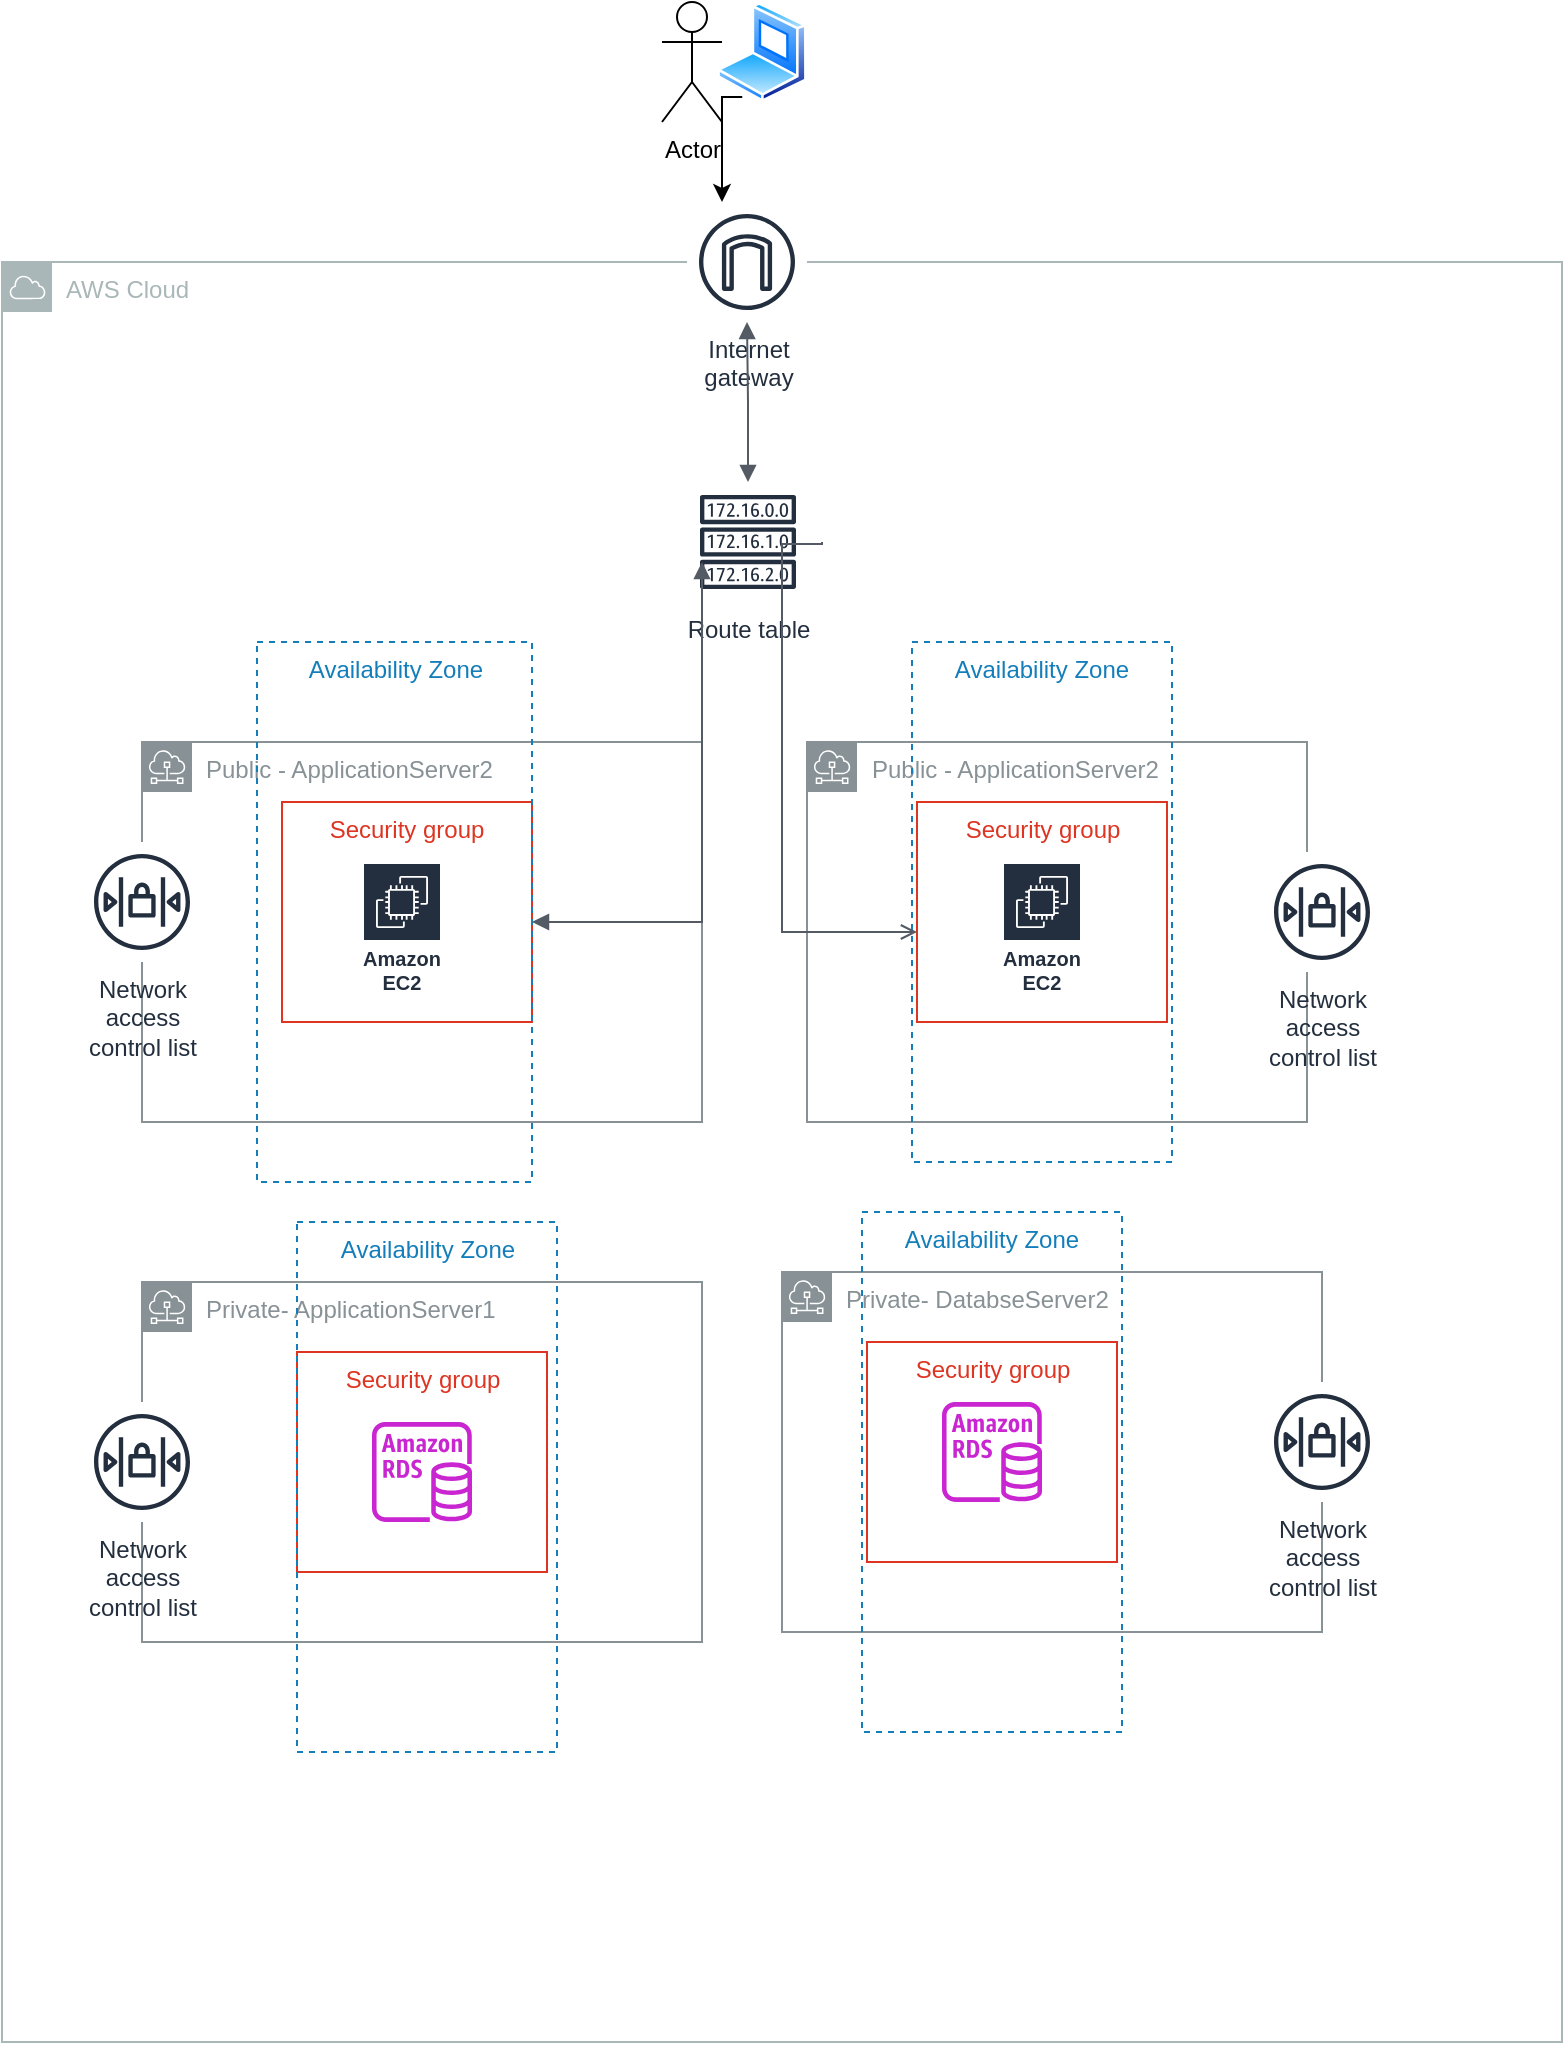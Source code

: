 <mxfile version="24.7.6">
  <diagram name="Page-1" id="0M0IsiOhNjohmRkA3XTA">
    <mxGraphModel dx="1647" dy="877" grid="1" gridSize="10" guides="1" tooltips="1" connect="1" arrows="1" fold="1" page="1" pageScale="1" pageWidth="850" pageHeight="1100" math="0" shadow="0">
      <root>
        <mxCell id="0" />
        <mxCell id="1" parent="0" />
        <mxCell id="BX7mlbRw4w8pPT2zZDJt-22" value="AWS Cloud" style="sketch=0;outlineConnect=0;gradientColor=none;html=1;whiteSpace=wrap;fontSize=12;fontStyle=0;shape=mxgraph.aws4.group;grIcon=mxgraph.aws4.group_aws_cloud;strokeColor=#AAB7B8;fillColor=none;verticalAlign=top;align=left;spacingLeft=30;fontColor=#AAB7B8;dashed=0;" parent="1" vertex="1">
          <mxGeometry x="40" y="130" width="780" height="890" as="geometry" />
        </mxCell>
        <mxCell id="BX7mlbRw4w8pPT2zZDJt-3" value="Public - ApplicationServer2" style="sketch=0;outlineConnect=0;gradientColor=none;html=1;whiteSpace=wrap;fontSize=12;fontStyle=0;shape=mxgraph.aws4.group;grIcon=mxgraph.aws4.group_subnet;strokeColor=#879196;fillColor=none;verticalAlign=top;align=left;spacingLeft=30;fontColor=#879196;dashed=0;" parent="1" vertex="1">
          <mxGeometry x="442.5" y="370" width="250" height="190" as="geometry" />
        </mxCell>
        <mxCell id="BX7mlbRw4w8pPT2zZDJt-4" value="Private- ApplicationServer1" style="sketch=0;outlineConnect=0;gradientColor=none;html=1;whiteSpace=wrap;fontSize=12;fontStyle=0;shape=mxgraph.aws4.group;grIcon=mxgraph.aws4.group_subnet;strokeColor=#879196;fillColor=none;verticalAlign=top;align=left;spacingLeft=30;fontColor=#879196;dashed=0;" parent="1" vertex="1">
          <mxGeometry x="110" y="640" width="280" height="180" as="geometry" />
        </mxCell>
        <mxCell id="BX7mlbRw4w8pPT2zZDJt-5" value="Private- DatabseServer2" style="sketch=0;outlineConnect=0;gradientColor=none;html=1;whiteSpace=wrap;fontSize=12;fontStyle=0;shape=mxgraph.aws4.group;grIcon=mxgraph.aws4.group_subnet;strokeColor=#879196;fillColor=none;verticalAlign=top;align=left;spacingLeft=30;fontColor=#879196;dashed=0;" parent="1" vertex="1">
          <mxGeometry x="430" y="635" width="270" height="180" as="geometry" />
        </mxCell>
        <mxCell id="BX7mlbRw4w8pPT2zZDJt-7" value="Amazon EC2" style="sketch=0;outlineConnect=0;fontColor=#232F3E;gradientColor=none;strokeColor=#ffffff;fillColor=#232F3E;dashed=0;verticalLabelPosition=middle;verticalAlign=bottom;align=center;html=1;whiteSpace=wrap;fontSize=10;fontStyle=1;spacing=3;shape=mxgraph.aws4.productIcon;prIcon=mxgraph.aws4.ec2;" parent="1" vertex="1">
          <mxGeometry x="540" y="430" width="40" height="70" as="geometry" />
        </mxCell>
        <mxCell id="BX7mlbRw4w8pPT2zZDJt-9" value="" style="sketch=0;outlineConnect=0;fontColor=#232F3E;gradientColor=none;fillColor=#C925D1;strokeColor=none;dashed=0;verticalLabelPosition=bottom;verticalAlign=top;align=center;html=1;fontSize=12;fontStyle=0;aspect=fixed;pointerEvents=1;shape=mxgraph.aws4.rds_instance;" parent="1" vertex="1">
          <mxGeometry x="225" y="710" width="50" height="50" as="geometry" />
        </mxCell>
        <mxCell id="BX7mlbRw4w8pPT2zZDJt-10" value="" style="sketch=0;outlineConnect=0;fontColor=#232F3E;gradientColor=none;fillColor=#C925D1;strokeColor=none;dashed=0;verticalLabelPosition=bottom;verticalAlign=top;align=center;html=1;fontSize=12;fontStyle=0;aspect=fixed;pointerEvents=1;shape=mxgraph.aws4.rds_instance;" parent="1" vertex="1">
          <mxGeometry x="510" y="700" width="50" height="50" as="geometry" />
        </mxCell>
        <mxCell id="BX7mlbRw4w8pPT2zZDJt-47" value="Actor" style="shape=umlActor;verticalLabelPosition=bottom;verticalAlign=top;html=1;outlineConnect=0;" parent="1" vertex="1">
          <mxGeometry x="370" width="30" height="60" as="geometry" />
        </mxCell>
        <mxCell id="BX7mlbRw4w8pPT2zZDJt-60" style="edgeStyle=orthogonalEdgeStyle;rounded=0;orthogonalLoop=1;jettySize=auto;html=1;exitX=0.25;exitY=1;exitDx=0;exitDy=0;" parent="1" source="BX7mlbRw4w8pPT2zZDJt-48" target="BX7mlbRw4w8pPT2zZDJt-55" edge="1">
          <mxGeometry relative="1" as="geometry">
            <mxPoint x="410" y="70" as="targetPoint" />
            <Array as="points">
              <mxPoint x="400" y="48" />
            </Array>
          </mxGeometry>
        </mxCell>
        <mxCell id="BX7mlbRw4w8pPT2zZDJt-48" value="" style="image;aspect=fixed;perimeter=ellipsePerimeter;html=1;align=center;shadow=0;dashed=0;spacingTop=3;image=img/lib/active_directory/laptop_client.svg;" parent="1" vertex="1">
          <mxGeometry x="397.5" width="45" height="50" as="geometry" />
        </mxCell>
        <mxCell id="BX7mlbRw4w8pPT2zZDJt-55" value="Internet&#xa;gateway" style="sketch=0;outlineConnect=0;fontColor=#232F3E;gradientColor=none;strokeColor=#232F3E;fillColor=#ffffff;dashed=0;verticalLabelPosition=bottom;verticalAlign=top;align=center;html=1;fontSize=12;fontStyle=0;aspect=fixed;shape=mxgraph.aws4.resourceIcon;resIcon=mxgraph.aws4.internet_gateway;" parent="1" vertex="1">
          <mxGeometry x="382.5" y="100" width="60" height="60" as="geometry" />
        </mxCell>
        <mxCell id="LzpftfMKJ6YS2ZLnZaJT-2" value="Public - ApplicationServer2" style="sketch=0;outlineConnect=0;gradientColor=none;html=1;whiteSpace=wrap;fontSize=12;fontStyle=0;shape=mxgraph.aws4.group;grIcon=mxgraph.aws4.group_subnet;strokeColor=#879196;fillColor=none;verticalAlign=top;align=left;spacingLeft=30;fontColor=#879196;dashed=0;" parent="1" vertex="1">
          <mxGeometry x="110" y="370" width="280" height="190" as="geometry" />
        </mxCell>
        <mxCell id="zm6lNL9CIixs5jg2WKDq-1" value="Amazon EC2" style="sketch=0;outlineConnect=0;fontColor=#232F3E;gradientColor=none;strokeColor=#ffffff;fillColor=#232F3E;dashed=0;verticalLabelPosition=middle;verticalAlign=bottom;align=center;html=1;whiteSpace=wrap;fontSize=10;fontStyle=1;spacing=3;shape=mxgraph.aws4.productIcon;prIcon=mxgraph.aws4.ec2;" parent="1" vertex="1">
          <mxGeometry x="220" y="430" width="40" height="70" as="geometry" />
        </mxCell>
        <mxCell id="zm6lNL9CIixs5jg2WKDq-2" value="Security group" style="fillColor=none;strokeColor=#DD3522;verticalAlign=top;fontStyle=0;fontColor=#DD3522;whiteSpace=wrap;html=1;" parent="1" vertex="1">
          <mxGeometry x="180" y="400" width="125" height="110" as="geometry" />
        </mxCell>
        <mxCell id="zm6lNL9CIixs5jg2WKDq-3" value="Security group" style="fillColor=none;strokeColor=#DD3522;verticalAlign=top;fontStyle=0;fontColor=#DD3522;whiteSpace=wrap;html=1;" parent="1" vertex="1">
          <mxGeometry x="497.5" y="400" width="125" height="110" as="geometry" />
        </mxCell>
        <mxCell id="zm6lNL9CIixs5jg2WKDq-4" value="Security group" style="fillColor=none;strokeColor=#DD3522;verticalAlign=top;fontStyle=0;fontColor=#DD3522;whiteSpace=wrap;html=1;" parent="1" vertex="1">
          <mxGeometry x="187.5" y="675" width="125" height="110" as="geometry" />
        </mxCell>
        <mxCell id="zm6lNL9CIixs5jg2WKDq-5" value="Security group" style="fillColor=none;strokeColor=#DD3522;verticalAlign=top;fontStyle=0;fontColor=#DD3522;whiteSpace=wrap;html=1;" parent="1" vertex="1">
          <mxGeometry x="472.5" y="670" width="125" height="110" as="geometry" />
        </mxCell>
        <mxCell id="zm6lNL9CIixs5jg2WKDq-6" value="Network&#xa;access&#xa;control list" style="sketch=0;outlineConnect=0;fontColor=#232F3E;gradientColor=none;strokeColor=#232F3E;fillColor=#ffffff;dashed=0;verticalLabelPosition=bottom;verticalAlign=top;align=center;html=1;fontSize=12;fontStyle=0;aspect=fixed;shape=mxgraph.aws4.resourceIcon;resIcon=mxgraph.aws4.network_access_control_list;" parent="1" vertex="1">
          <mxGeometry x="80" y="420" width="60" height="60" as="geometry" />
        </mxCell>
        <mxCell id="zm6lNL9CIixs5jg2WKDq-7" value="Network&#xa;access&#xa;control list" style="sketch=0;outlineConnect=0;fontColor=#232F3E;gradientColor=none;strokeColor=#232F3E;fillColor=#ffffff;dashed=0;verticalLabelPosition=bottom;verticalAlign=top;align=center;html=1;fontSize=12;fontStyle=0;aspect=fixed;shape=mxgraph.aws4.resourceIcon;resIcon=mxgraph.aws4.network_access_control_list;" parent="1" vertex="1">
          <mxGeometry x="670" y="425" width="60" height="60" as="geometry" />
        </mxCell>
        <mxCell id="zm6lNL9CIixs5jg2WKDq-8" value="Network&#xa;access&#xa;control list" style="sketch=0;outlineConnect=0;fontColor=#232F3E;gradientColor=none;strokeColor=#232F3E;fillColor=#ffffff;dashed=0;verticalLabelPosition=bottom;verticalAlign=top;align=center;html=1;fontSize=12;fontStyle=0;aspect=fixed;shape=mxgraph.aws4.resourceIcon;resIcon=mxgraph.aws4.network_access_control_list;" parent="1" vertex="1">
          <mxGeometry x="670" y="690" width="60" height="60" as="geometry" />
        </mxCell>
        <mxCell id="zm6lNL9CIixs5jg2WKDq-9" value="Network&#xa;access&#xa;control list" style="sketch=0;outlineConnect=0;fontColor=#232F3E;gradientColor=none;strokeColor=#232F3E;fillColor=#ffffff;dashed=0;verticalLabelPosition=bottom;verticalAlign=top;align=center;html=1;fontSize=12;fontStyle=0;aspect=fixed;shape=mxgraph.aws4.resourceIcon;resIcon=mxgraph.aws4.network_access_control_list;" parent="1" vertex="1">
          <mxGeometry x="80" y="700" width="60" height="60" as="geometry" />
        </mxCell>
        <mxCell id="zm6lNL9CIixs5jg2WKDq-10" value="Availability Zone" style="fillColor=none;strokeColor=#147EBA;dashed=1;verticalAlign=top;fontStyle=0;fontColor=#147EBA;whiteSpace=wrap;html=1;" parent="1" vertex="1">
          <mxGeometry x="167.5" y="320" width="137.5" height="270" as="geometry" />
        </mxCell>
        <mxCell id="zm6lNL9CIixs5jg2WKDq-11" value="Availability Zone" style="fillColor=none;strokeColor=#147EBA;dashed=1;verticalAlign=top;fontStyle=0;fontColor=#147EBA;whiteSpace=wrap;html=1;" parent="1" vertex="1">
          <mxGeometry x="495" y="320" width="130" height="260" as="geometry" />
        </mxCell>
        <mxCell id="zm6lNL9CIixs5jg2WKDq-12" value="Availability Zone" style="fillColor=none;strokeColor=#147EBA;dashed=1;verticalAlign=top;fontStyle=0;fontColor=#147EBA;whiteSpace=wrap;html=1;" parent="1" vertex="1">
          <mxGeometry x="470" y="605" width="130" height="260" as="geometry" />
        </mxCell>
        <mxCell id="zm6lNL9CIixs5jg2WKDq-14" value="Availability Zone" style="fillColor=none;strokeColor=#147EBA;dashed=1;verticalAlign=top;fontStyle=0;fontColor=#147EBA;whiteSpace=wrap;html=1;" parent="1" vertex="1">
          <mxGeometry x="187.5" y="610" width="130" height="265" as="geometry" />
        </mxCell>
        <mxCell id="8or0oFlPpaBkx01CUEu3-1" value="Route table" style="sketch=0;outlineConnect=0;fontColor=#232F3E;gradientColor=none;strokeColor=#232F3E;fillColor=#ffffff;dashed=0;verticalLabelPosition=bottom;verticalAlign=top;align=center;html=1;fontSize=12;fontStyle=0;aspect=fixed;shape=mxgraph.aws4.resourceIcon;resIcon=mxgraph.aws4.route_table;" vertex="1" parent="1">
          <mxGeometry x="383" y="240" width="60" height="60" as="geometry" />
        </mxCell>
        <mxCell id="8or0oFlPpaBkx01CUEu3-5" value="" style="edgeStyle=orthogonalEdgeStyle;html=1;endArrow=block;elbow=vertical;startArrow=block;startFill=1;endFill=1;strokeColor=#545B64;rounded=0;" edge="1" parent="1" source="8or0oFlPpaBkx01CUEu3-1" target="BX7mlbRw4w8pPT2zZDJt-55">
          <mxGeometry width="100" relative="1" as="geometry">
            <mxPoint x="360" y="220" as="sourcePoint" />
            <mxPoint x="460" y="220" as="targetPoint" />
          </mxGeometry>
        </mxCell>
        <mxCell id="8or0oFlPpaBkx01CUEu3-8" value="" style="edgeStyle=orthogonalEdgeStyle;html=1;endArrow=block;elbow=vertical;startArrow=block;startFill=1;endFill=1;strokeColor=#545B64;rounded=0;" edge="1" parent="1" source="zm6lNL9CIixs5jg2WKDq-10">
          <mxGeometry width="100" relative="1" as="geometry">
            <mxPoint x="290" y="280" as="sourcePoint" />
            <mxPoint x="390" y="280" as="targetPoint" />
            <Array as="points">
              <mxPoint x="390" y="460" />
            </Array>
          </mxGeometry>
        </mxCell>
        <mxCell id="8or0oFlPpaBkx01CUEu3-9" value="" style="edgeStyle=orthogonalEdgeStyle;html=1;endArrow=open;elbow=vertical;startArrow=none;endFill=0;strokeColor=#545B64;rounded=0;" edge="1" parent="1" target="zm6lNL9CIixs5jg2WKDq-3">
          <mxGeometry width="100" relative="1" as="geometry">
            <mxPoint x="450" y="270" as="sourcePoint" />
            <mxPoint x="550" y="270" as="targetPoint" />
            <Array as="points">
              <mxPoint x="450" y="271" />
              <mxPoint x="430" y="271" />
              <mxPoint x="430" y="465" />
            </Array>
          </mxGeometry>
        </mxCell>
      </root>
    </mxGraphModel>
  </diagram>
</mxfile>
